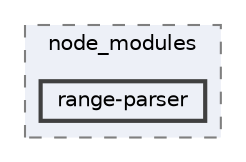 digraph "pkiclassroomrescheduler/src/main/frontend/node_modules/range-parser"
{
 // LATEX_PDF_SIZE
  bgcolor="transparent";
  edge [fontname=Helvetica,fontsize=10,labelfontname=Helvetica,labelfontsize=10];
  node [fontname=Helvetica,fontsize=10,shape=box,height=0.2,width=0.4];
  compound=true
  subgraph clusterdir_72953eda66ccb3a2722c28e1c3e6c23b {
    graph [ bgcolor="#edf0f7", pencolor="grey50", label="node_modules", fontname=Helvetica,fontsize=10 style="filled,dashed", URL="dir_72953eda66ccb3a2722c28e1c3e6c23b.html",tooltip=""]
  dir_df2550ea9fac5a204eb5e284c2d978a5 [label="range-parser", fillcolor="#edf0f7", color="grey25", style="filled,bold", URL="dir_df2550ea9fac5a204eb5e284c2d978a5.html",tooltip=""];
  }
}
